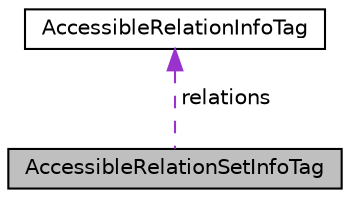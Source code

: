 digraph "AccessibleRelationSetInfoTag"
{
 // LATEX_PDF_SIZE
  edge [fontname="Helvetica",fontsize="10",labelfontname="Helvetica",labelfontsize="10"];
  node [fontname="Helvetica",fontsize="10",shape=record];
  Node1 [label="AccessibleRelationSetInfoTag",height=0.2,width=0.4,color="black", fillcolor="grey75", style="filled", fontcolor="black",tooltip=" "];
  Node2 -> Node1 [dir="back",color="darkorchid3",fontsize="10",style="dashed",label=" relations" ,fontname="Helvetica"];
  Node2 [label="AccessibleRelationInfoTag",height=0.2,width=0.4,color="black", fillcolor="white", style="filled",URL="$struct_accessible_relation_info_tag.html",tooltip=" "];
}
